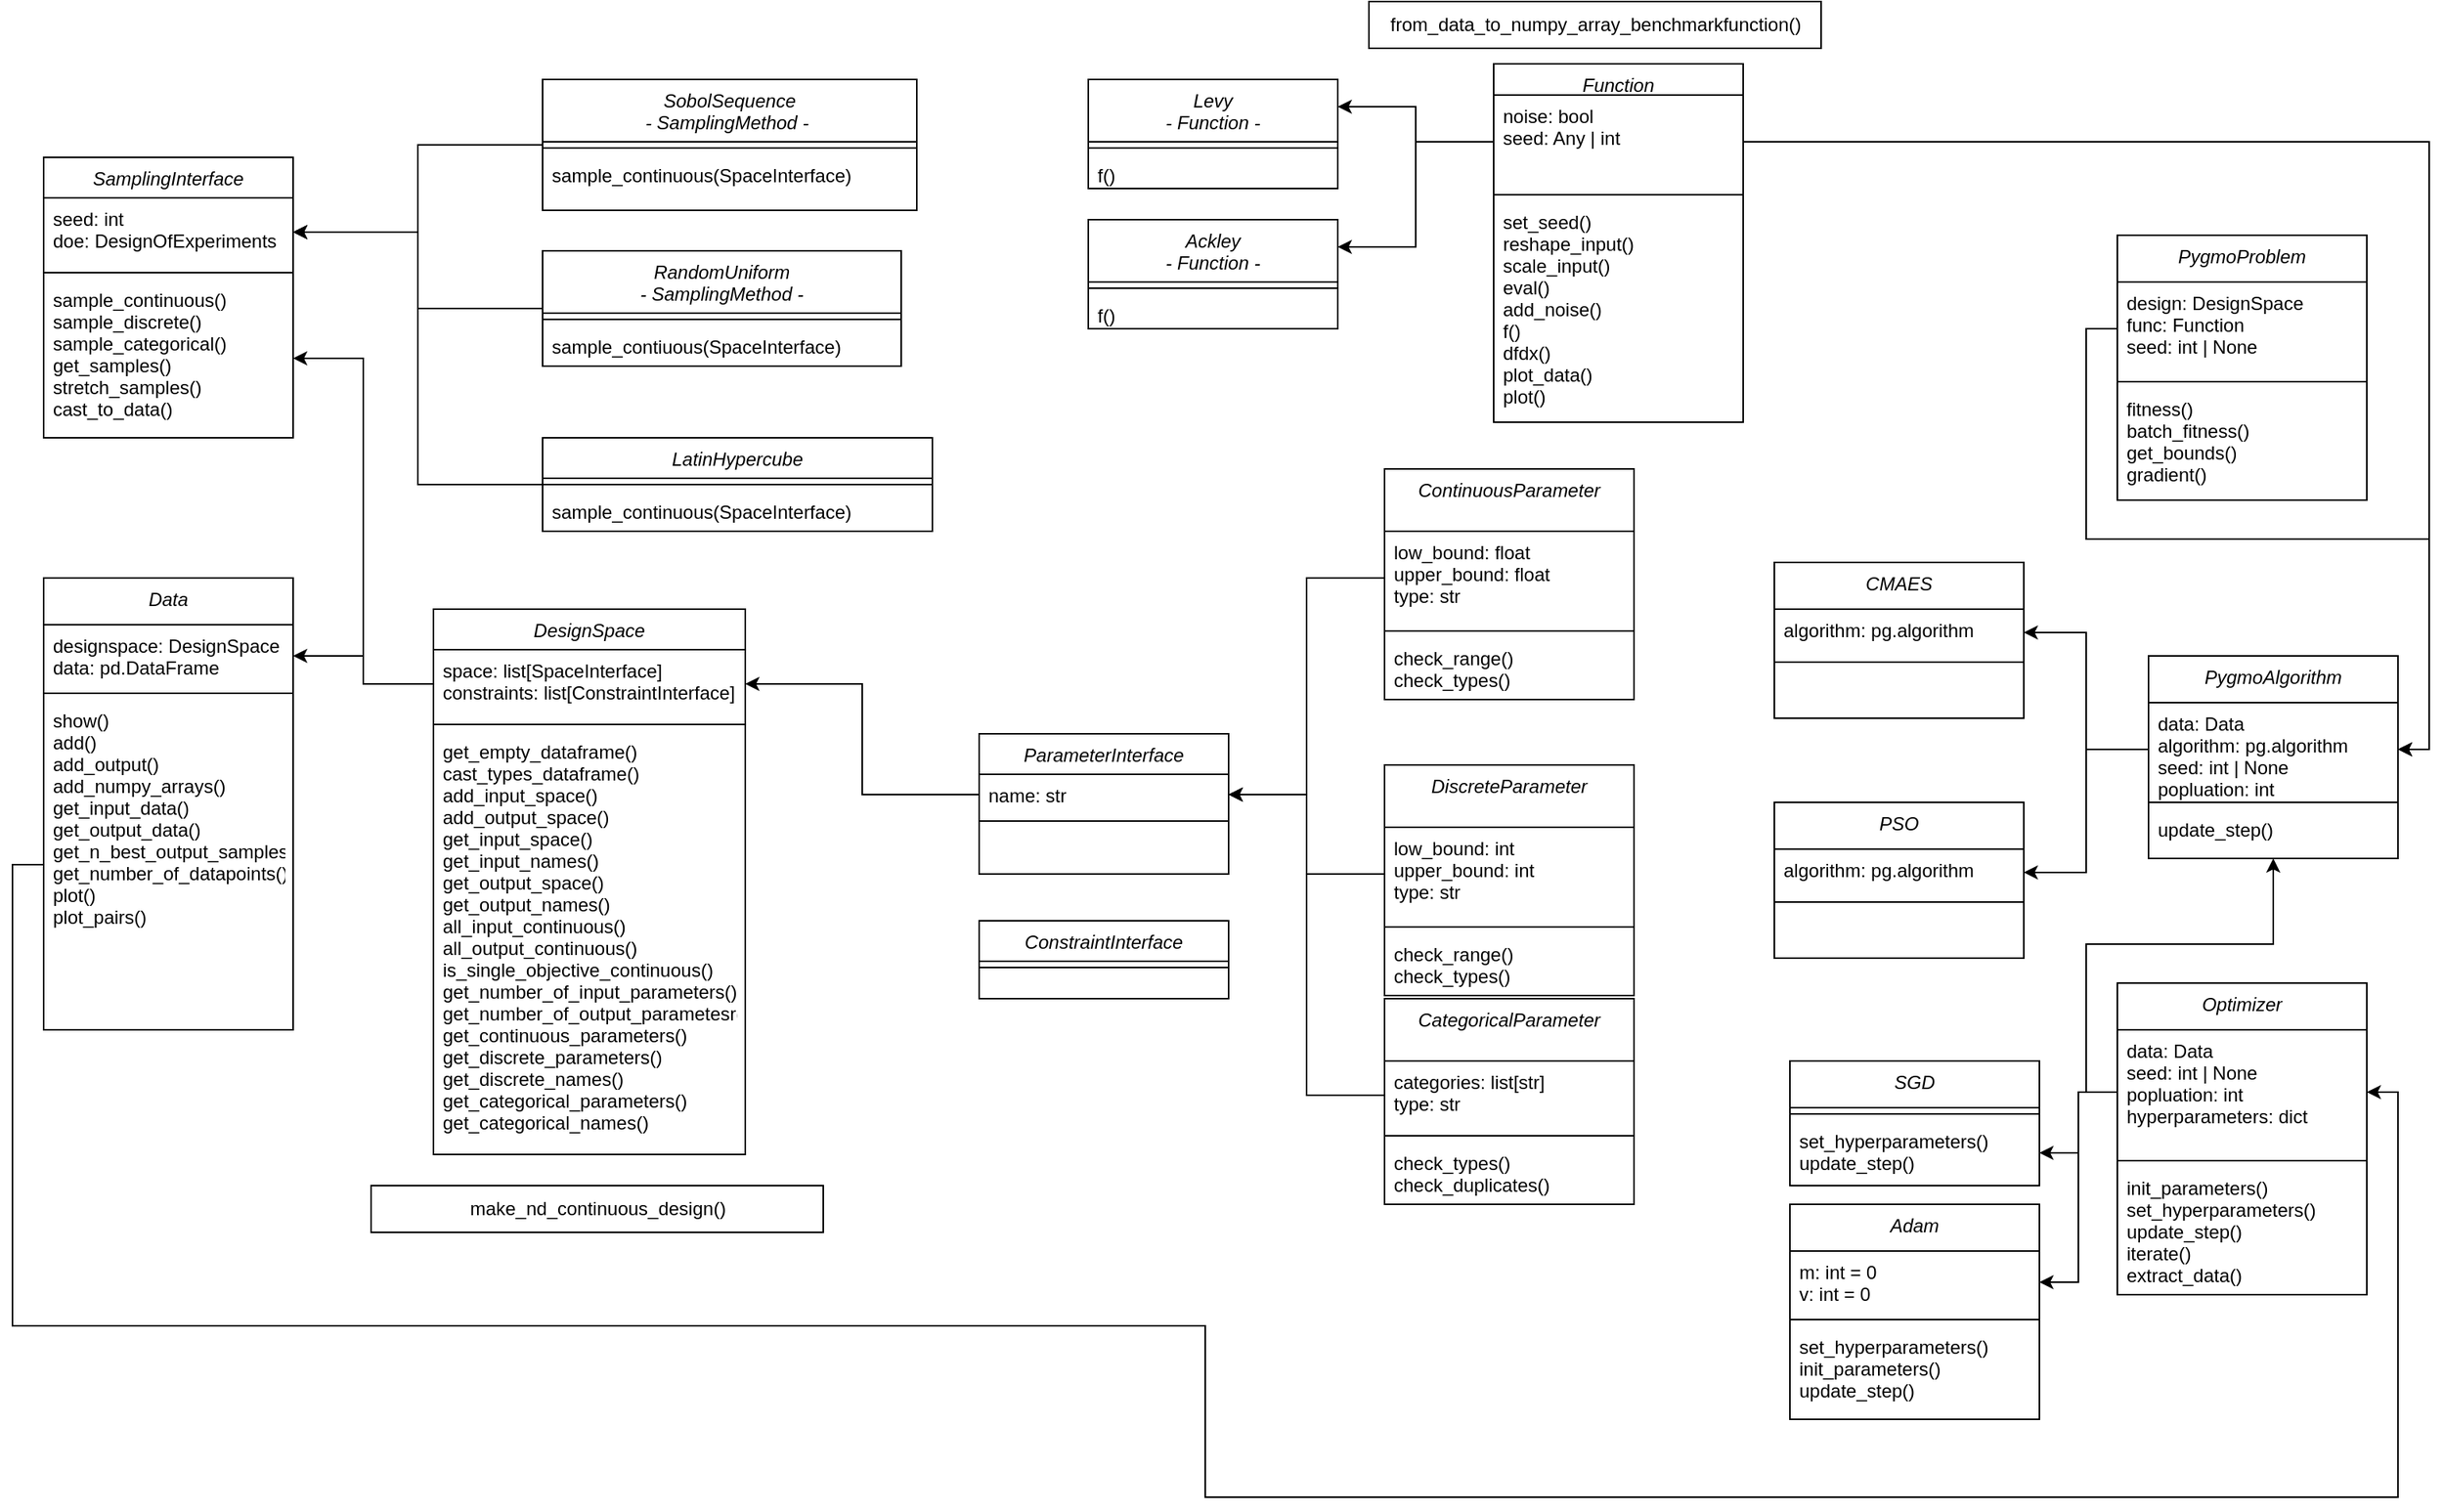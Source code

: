 <mxfile version="17.4.2" type="device"><diagram id="nDFWPwummq5WyAi0KG4F" name="Page-1"><mxGraphModel dx="1757" dy="822" grid="1" gridSize="10" guides="1" tooltips="1" connect="1" arrows="1" fold="1" page="1" pageScale="1" pageWidth="1654" pageHeight="1169" math="0" shadow="0"><root><mxCell id="0"/><mxCell id="1" parent="0"/><mxCell id="jrXiULBgawySu3TePTNs-1" value="SamplingInterface" style="swimlane;fontStyle=2;align=center;verticalAlign=top;childLayout=stackLayout;horizontal=1;startSize=26;horizontalStack=0;resizeParent=1;resizeLast=0;collapsible=1;marginBottom=0;rounded=0;shadow=0;strokeWidth=1;" parent="1" vertex="1"><mxGeometry x="60" y="120" width="160" height="180" as="geometry"><mxRectangle x="230" y="140" width="160" height="26" as="alternateBounds"/></mxGeometry></mxCell><mxCell id="jrXiULBgawySu3TePTNs-2" value="seed: int&#10;doe: DesignOfExperiments" style="text;align=left;verticalAlign=top;spacingLeft=4;spacingRight=4;overflow=hidden;rotatable=0;points=[[0,0.5],[1,0.5]];portConstraint=eastwest;rounded=0;shadow=0;html=0;" parent="jrXiULBgawySu3TePTNs-1" vertex="1"><mxGeometry y="26" width="160" height="44" as="geometry"/></mxCell><mxCell id="jrXiULBgawySu3TePTNs-3" value="" style="line;html=1;strokeWidth=1;align=left;verticalAlign=middle;spacingTop=-1;spacingLeft=3;spacingRight=3;rotatable=0;labelPosition=right;points=[];portConstraint=eastwest;" parent="jrXiULBgawySu3TePTNs-1" vertex="1"><mxGeometry y="70" width="160" height="8" as="geometry"/></mxCell><mxCell id="jrXiULBgawySu3TePTNs-4" value="sample_continuous()&#10;sample_discrete()&#10;sample_categorical()&#10;get_samples()&#10;stretch_samples()&#10;cast_to_data()" style="text;align=left;verticalAlign=top;spacingLeft=4;spacingRight=4;overflow=hidden;rotatable=0;points=[[0,0.5],[1,0.5]];portConstraint=eastwest;" parent="jrXiULBgawySu3TePTNs-1" vertex="1"><mxGeometry y="78" width="160" height="102" as="geometry"/></mxCell><mxCell id="jrXiULBgawySu3TePTNs-5" style="edgeStyle=orthogonalEdgeStyle;rounded=0;orthogonalLoop=1;jettySize=auto;html=1;exitX=0;exitY=0.5;exitDx=0;exitDy=0;entryX=1;entryY=0.5;entryDx=0;entryDy=0;" parent="1" source="jrXiULBgawySu3TePTNs-6" target="jrXiULBgawySu3TePTNs-2" edge="1"><mxGeometry relative="1" as="geometry"/></mxCell><mxCell id="jrXiULBgawySu3TePTNs-6" value="SobolSequence&#10;- SamplingMethod - " style="swimlane;fontStyle=2;align=center;verticalAlign=top;childLayout=stackLayout;horizontal=1;startSize=40;horizontalStack=0;resizeParent=1;resizeLast=0;collapsible=1;marginBottom=0;rounded=0;shadow=0;strokeWidth=1;" parent="1" vertex="1"><mxGeometry x="380" y="70" width="240" height="84" as="geometry"><mxRectangle x="230" y="140" width="160" height="26" as="alternateBounds"/></mxGeometry></mxCell><mxCell id="jrXiULBgawySu3TePTNs-7" value="" style="line;html=1;strokeWidth=1;align=left;verticalAlign=middle;spacingTop=-1;spacingLeft=3;spacingRight=3;rotatable=0;labelPosition=right;points=[];portConstraint=eastwest;" parent="jrXiULBgawySu3TePTNs-6" vertex="1"><mxGeometry y="40" width="240" height="8" as="geometry"/></mxCell><mxCell id="jrXiULBgawySu3TePTNs-8" value="sample_continuous(SpaceInterface)" style="text;align=left;verticalAlign=top;spacingLeft=4;spacingRight=4;overflow=hidden;rotatable=0;points=[[0,0.5],[1,0.5]];portConstraint=eastwest;" parent="jrXiULBgawySu3TePTNs-6" vertex="1"><mxGeometry y="48" width="240" height="26" as="geometry"/></mxCell><mxCell id="jrXiULBgawySu3TePTNs-9" style="edgeStyle=orthogonalEdgeStyle;rounded=0;orthogonalLoop=1;jettySize=auto;html=1;exitX=0;exitY=0.5;exitDx=0;exitDy=0;entryX=1;entryY=0.5;entryDx=0;entryDy=0;" parent="1" source="jrXiULBgawySu3TePTNs-10" target="jrXiULBgawySu3TePTNs-2" edge="1"><mxGeometry relative="1" as="geometry"/></mxCell><mxCell id="jrXiULBgawySu3TePTNs-10" value="RandomUniform&#10;- SamplingMethod -" style="swimlane;fontStyle=2;align=center;verticalAlign=top;childLayout=stackLayout;horizontal=1;startSize=40;horizontalStack=0;resizeParent=1;resizeLast=0;collapsible=1;marginBottom=0;rounded=0;shadow=0;strokeWidth=1;" parent="1" vertex="1"><mxGeometry x="380" y="180" width="230" height="74" as="geometry"><mxRectangle x="230" y="140" width="160" height="26" as="alternateBounds"/></mxGeometry></mxCell><mxCell id="jrXiULBgawySu3TePTNs-11" value="" style="line;html=1;strokeWidth=1;align=left;verticalAlign=middle;spacingTop=-1;spacingLeft=3;spacingRight=3;rotatable=0;labelPosition=right;points=[];portConstraint=eastwest;" parent="jrXiULBgawySu3TePTNs-10" vertex="1"><mxGeometry y="40" width="230" height="8" as="geometry"/></mxCell><mxCell id="jrXiULBgawySu3TePTNs-12" value="sample_contiuous(SpaceInterface)" style="text;align=left;verticalAlign=top;spacingLeft=4;spacingRight=4;overflow=hidden;rotatable=0;points=[[0,0.5],[1,0.5]];portConstraint=eastwest;" parent="jrXiULBgawySu3TePTNs-10" vertex="1"><mxGeometry y="48" width="230" height="26" as="geometry"/></mxCell><mxCell id="jrXiULBgawySu3TePTNs-13" style="edgeStyle=orthogonalEdgeStyle;rounded=0;orthogonalLoop=1;jettySize=auto;html=1;exitX=0;exitY=0.5;exitDx=0;exitDy=0;entryX=1;entryY=0.5;entryDx=0;entryDy=0;" parent="1" source="jrXiULBgawySu3TePTNs-14" target="jrXiULBgawySu3TePTNs-2" edge="1"><mxGeometry relative="1" as="geometry"/></mxCell><mxCell id="jrXiULBgawySu3TePTNs-14" value="LatinHypercube" style="swimlane;fontStyle=2;align=center;verticalAlign=top;childLayout=stackLayout;horizontal=1;startSize=26;horizontalStack=0;resizeParent=1;resizeLast=0;collapsible=1;marginBottom=0;rounded=0;shadow=0;strokeWidth=1;" parent="1" vertex="1"><mxGeometry x="380" y="300" width="250" height="60" as="geometry"><mxRectangle x="230" y="140" width="160" height="26" as="alternateBounds"/></mxGeometry></mxCell><mxCell id="jrXiULBgawySu3TePTNs-15" value="" style="line;html=1;strokeWidth=1;align=left;verticalAlign=middle;spacingTop=-1;spacingLeft=3;spacingRight=3;rotatable=0;labelPosition=right;points=[];portConstraint=eastwest;" parent="jrXiULBgawySu3TePTNs-14" vertex="1"><mxGeometry y="26" width="250" height="8" as="geometry"/></mxCell><mxCell id="jrXiULBgawySu3TePTNs-16" value="sample_continuous(SpaceInterface)" style="text;align=left;verticalAlign=top;spacingLeft=4;spacingRight=4;overflow=hidden;rotatable=0;points=[[0,0.5],[1,0.5]];portConstraint=eastwest;" parent="jrXiULBgawySu3TePTNs-14" vertex="1"><mxGeometry y="34" width="250" height="26" as="geometry"/></mxCell><mxCell id="jrXiULBgawySu3TePTNs-17" value="ParameterInterface" style="swimlane;fontStyle=2;align=center;verticalAlign=top;childLayout=stackLayout;horizontal=1;startSize=26;horizontalStack=0;resizeParent=1;resizeLast=0;collapsible=1;marginBottom=0;rounded=0;shadow=0;strokeWidth=1;" parent="1" vertex="1"><mxGeometry x="660" y="490" width="160" height="90" as="geometry"><mxRectangle x="230" y="140" width="160" height="26" as="alternateBounds"/></mxGeometry></mxCell><mxCell id="jrXiULBgawySu3TePTNs-18" value="name: str" style="text;align=left;verticalAlign=top;spacingLeft=4;spacingRight=4;overflow=hidden;rotatable=0;points=[[0,0.5],[1,0.5]];portConstraint=eastwest;rounded=0;shadow=0;html=0;" parent="jrXiULBgawySu3TePTNs-17" vertex="1"><mxGeometry y="26" width="160" height="26" as="geometry"/></mxCell><mxCell id="jrXiULBgawySu3TePTNs-19" value="" style="line;html=1;strokeWidth=1;align=left;verticalAlign=middle;spacingTop=-1;spacingLeft=3;spacingRight=3;rotatable=0;labelPosition=right;points=[];portConstraint=eastwest;" parent="jrXiULBgawySu3TePTNs-17" vertex="1"><mxGeometry y="52" width="160" height="8" as="geometry"/></mxCell><mxCell id="jrXiULBgawySu3TePTNs-20" value="ContinuousParameter" style="swimlane;fontStyle=2;align=center;verticalAlign=top;childLayout=stackLayout;horizontal=1;startSize=40;horizontalStack=0;resizeParent=1;resizeLast=0;collapsible=1;marginBottom=0;rounded=0;shadow=0;strokeWidth=1;" parent="1" vertex="1"><mxGeometry x="920" y="320" width="160" height="148" as="geometry"><mxRectangle x="230" y="140" width="160" height="26" as="alternateBounds"/></mxGeometry></mxCell><mxCell id="jrXiULBgawySu3TePTNs-21" value="low_bound: float&#10;upper_bound: float&#10;type: str" style="text;align=left;verticalAlign=top;spacingLeft=4;spacingRight=4;overflow=hidden;rotatable=0;points=[[0,0.5],[1,0.5]];portConstraint=eastwest;rounded=0;shadow=0;html=0;" parent="jrXiULBgawySu3TePTNs-20" vertex="1"><mxGeometry y="40" width="160" height="60" as="geometry"/></mxCell><mxCell id="jrXiULBgawySu3TePTNs-22" value="" style="line;html=1;strokeWidth=1;align=left;verticalAlign=middle;spacingTop=-1;spacingLeft=3;spacingRight=3;rotatable=0;labelPosition=right;points=[];portConstraint=eastwest;" parent="jrXiULBgawySu3TePTNs-20" vertex="1"><mxGeometry y="100" width="160" height="8" as="geometry"/></mxCell><mxCell id="jrXiULBgawySu3TePTNs-23" value="check_range()&#10;check_types()&#10;" style="text;align=left;verticalAlign=top;spacingLeft=4;spacingRight=4;overflow=hidden;rotatable=0;points=[[0,0.5],[1,0.5]];portConstraint=eastwest;" parent="jrXiULBgawySu3TePTNs-20" vertex="1"><mxGeometry y="108" width="160" height="40" as="geometry"/></mxCell><mxCell id="jrXiULBgawySu3TePTNs-24" value="DiscreteParameter" style="swimlane;fontStyle=2;align=center;verticalAlign=top;childLayout=stackLayout;horizontal=1;startSize=40;horizontalStack=0;resizeParent=1;resizeLast=0;collapsible=1;marginBottom=0;rounded=0;shadow=0;strokeWidth=1;" parent="1" vertex="1"><mxGeometry x="920" y="510" width="160" height="148" as="geometry"><mxRectangle x="230" y="140" width="160" height="26" as="alternateBounds"/></mxGeometry></mxCell><mxCell id="jrXiULBgawySu3TePTNs-25" value="low_bound: int&#10;upper_bound: int&#10;type: str" style="text;align=left;verticalAlign=top;spacingLeft=4;spacingRight=4;overflow=hidden;rotatable=0;points=[[0,0.5],[1,0.5]];portConstraint=eastwest;rounded=0;shadow=0;html=0;" parent="jrXiULBgawySu3TePTNs-24" vertex="1"><mxGeometry y="40" width="160" height="60" as="geometry"/></mxCell><mxCell id="jrXiULBgawySu3TePTNs-26" value="" style="line;html=1;strokeWidth=1;align=left;verticalAlign=middle;spacingTop=-1;spacingLeft=3;spacingRight=3;rotatable=0;labelPosition=right;points=[];portConstraint=eastwest;" parent="jrXiULBgawySu3TePTNs-24" vertex="1"><mxGeometry y="100" width="160" height="8" as="geometry"/></mxCell><mxCell id="jrXiULBgawySu3TePTNs-27" value="check_range()&#10;check_types()&#10;" style="text;align=left;verticalAlign=top;spacingLeft=4;spacingRight=4;overflow=hidden;rotatable=0;points=[[0,0.5],[1,0.5]];portConstraint=eastwest;" parent="jrXiULBgawySu3TePTNs-24" vertex="1"><mxGeometry y="108" width="160" height="40" as="geometry"/></mxCell><mxCell id="jrXiULBgawySu3TePTNs-28" value="CategoricalParameter" style="swimlane;fontStyle=2;align=center;verticalAlign=top;childLayout=stackLayout;horizontal=1;startSize=40;horizontalStack=0;resizeParent=1;resizeLast=0;collapsible=1;marginBottom=0;rounded=0;shadow=0;strokeWidth=1;" parent="1" vertex="1"><mxGeometry x="920" y="660" width="160" height="132" as="geometry"><mxRectangle x="230" y="140" width="160" height="26" as="alternateBounds"/></mxGeometry></mxCell><mxCell id="jrXiULBgawySu3TePTNs-29" value="categories: list[str]&#10;type: str" style="text;align=left;verticalAlign=top;spacingLeft=4;spacingRight=4;overflow=hidden;rotatable=0;points=[[0,0.5],[1,0.5]];portConstraint=eastwest;rounded=0;shadow=0;html=0;" parent="jrXiULBgawySu3TePTNs-28" vertex="1"><mxGeometry y="40" width="160" height="44" as="geometry"/></mxCell><mxCell id="jrXiULBgawySu3TePTNs-30" value="" style="line;html=1;strokeWidth=1;align=left;verticalAlign=middle;spacingTop=-1;spacingLeft=3;spacingRight=3;rotatable=0;labelPosition=right;points=[];portConstraint=eastwest;" parent="jrXiULBgawySu3TePTNs-28" vertex="1"><mxGeometry y="84" width="160" height="8" as="geometry"/></mxCell><mxCell id="jrXiULBgawySu3TePTNs-31" value="check_types()&#10;check_duplicates()" style="text;align=left;verticalAlign=top;spacingLeft=4;spacingRight=4;overflow=hidden;rotatable=0;points=[[0,0.5],[1,0.5]];portConstraint=eastwest;" parent="jrXiULBgawySu3TePTNs-28" vertex="1"><mxGeometry y="92" width="160" height="40" as="geometry"/></mxCell><mxCell id="jrXiULBgawySu3TePTNs-32" style="edgeStyle=orthogonalEdgeStyle;rounded=0;orthogonalLoop=1;jettySize=auto;html=1;exitX=0;exitY=0.5;exitDx=0;exitDy=0;" parent="1" source="jrXiULBgawySu3TePTNs-21" target="jrXiULBgawySu3TePTNs-18" edge="1"><mxGeometry relative="1" as="geometry"/></mxCell><mxCell id="jrXiULBgawySu3TePTNs-33" style="edgeStyle=orthogonalEdgeStyle;rounded=0;orthogonalLoop=1;jettySize=auto;html=1;exitX=0;exitY=0.5;exitDx=0;exitDy=0;entryX=1;entryY=0.5;entryDx=0;entryDy=0;" parent="1" source="jrXiULBgawySu3TePTNs-25" target="jrXiULBgawySu3TePTNs-18" edge="1"><mxGeometry relative="1" as="geometry"/></mxCell><mxCell id="jrXiULBgawySu3TePTNs-34" style="edgeStyle=orthogonalEdgeStyle;rounded=0;orthogonalLoop=1;jettySize=auto;html=1;exitX=0;exitY=0.5;exitDx=0;exitDy=0;entryX=1;entryY=0.5;entryDx=0;entryDy=0;" parent="1" source="jrXiULBgawySu3TePTNs-29" target="jrXiULBgawySu3TePTNs-18" edge="1"><mxGeometry relative="1" as="geometry"/></mxCell><mxCell id="jrXiULBgawySu3TePTNs-35" value="ConstraintInterface" style="swimlane;fontStyle=2;align=center;verticalAlign=top;childLayout=stackLayout;horizontal=1;startSize=26;horizontalStack=0;resizeParent=1;resizeLast=0;collapsible=1;marginBottom=0;rounded=0;shadow=0;strokeWidth=1;" parent="1" vertex="1"><mxGeometry x="660" y="610" width="160" height="50" as="geometry"><mxRectangle x="230" y="140" width="160" height="26" as="alternateBounds"/></mxGeometry></mxCell><mxCell id="jrXiULBgawySu3TePTNs-37" value="" style="line;html=1;strokeWidth=1;align=left;verticalAlign=middle;spacingTop=-1;spacingLeft=3;spacingRight=3;rotatable=0;labelPosition=right;points=[];portConstraint=eastwest;" parent="jrXiULBgawySu3TePTNs-35" vertex="1"><mxGeometry y="26" width="160" height="8" as="geometry"/></mxCell><mxCell id="jrXiULBgawySu3TePTNs-38" value="DesignSpace" style="swimlane;fontStyle=2;align=center;verticalAlign=top;childLayout=stackLayout;horizontal=1;startSize=26;horizontalStack=0;resizeParent=1;resizeLast=0;collapsible=1;marginBottom=0;rounded=0;shadow=0;strokeWidth=1;" parent="1" vertex="1"><mxGeometry x="310" y="410" width="200" height="350" as="geometry"><mxRectangle x="230" y="140" width="160" height="26" as="alternateBounds"/></mxGeometry></mxCell><mxCell id="jrXiULBgawySu3TePTNs-39" value="space: list[SpaceInterface]&#10;constraints: list[ConstraintInterface]" style="text;align=left;verticalAlign=top;spacingLeft=4;spacingRight=4;overflow=hidden;rotatable=0;points=[[0,0.5],[1,0.5]];portConstraint=eastwest;rounded=0;shadow=0;html=0;" parent="jrXiULBgawySu3TePTNs-38" vertex="1"><mxGeometry y="26" width="200" height="44" as="geometry"/></mxCell><mxCell id="jrXiULBgawySu3TePTNs-40" value="" style="line;html=1;strokeWidth=1;align=left;verticalAlign=middle;spacingTop=-1;spacingLeft=3;spacingRight=3;rotatable=0;labelPosition=right;points=[];portConstraint=eastwest;" parent="jrXiULBgawySu3TePTNs-38" vertex="1"><mxGeometry y="70" width="200" height="8" as="geometry"/></mxCell><mxCell id="jrXiULBgawySu3TePTNs-41" value="get_empty_dataframe()&#10;cast_types_dataframe()&#10;add_input_space()&#10;add_output_space()&#10;get_input_space()&#10;get_input_names()&#10;get_output_space()&#10;get_output_names()&#10;all_input_continuous()&#10;all_output_continuous()&#10;is_single_objective_continuous()&#10;get_number_of_input_parameters()&#10;get_number_of_output_parametesr()&#10;get_continuous_parameters()&#10;get_discrete_parameters()&#10;get_discrete_names()&#10;get_categorical_parameters()&#10;get_categorical_names()&#10;" style="text;align=left;verticalAlign=top;spacingLeft=4;spacingRight=4;overflow=hidden;rotatable=0;points=[[0,0.5],[1,0.5]];portConstraint=eastwest;" parent="jrXiULBgawySu3TePTNs-38" vertex="1"><mxGeometry y="78" width="200" height="272" as="geometry"/></mxCell><mxCell id="jrXiULBgawySu3TePTNs-42" style="edgeStyle=orthogonalEdgeStyle;rounded=0;orthogonalLoop=1;jettySize=auto;html=1;exitX=0;exitY=0.5;exitDx=0;exitDy=0;" parent="1" source="jrXiULBgawySu3TePTNs-18" target="jrXiULBgawySu3TePTNs-39" edge="1"><mxGeometry relative="1" as="geometry"/></mxCell><mxCell id="jrXiULBgawySu3TePTNs-43" style="edgeStyle=orthogonalEdgeStyle;rounded=0;orthogonalLoop=1;jettySize=auto;html=1;exitX=0;exitY=0.5;exitDx=0;exitDy=0;" parent="1" source="jrXiULBgawySu3TePTNs-39" target="jrXiULBgawySu3TePTNs-4" edge="1"><mxGeometry relative="1" as="geometry"/></mxCell><mxCell id="uYWHrI__E1VCmLsahlqe-5" value="Data" style="swimlane;fontStyle=2;align=center;verticalAlign=top;childLayout=stackLayout;horizontal=1;startSize=30;horizontalStack=0;resizeParent=1;resizeLast=0;collapsible=1;marginBottom=0;rounded=0;shadow=0;strokeWidth=1;" parent="1" vertex="1"><mxGeometry x="60" y="390" width="160" height="290" as="geometry"><mxRectangle x="230" y="140" width="160" height="26" as="alternateBounds"/></mxGeometry></mxCell><mxCell id="uYWHrI__E1VCmLsahlqe-6" value="designspace: DesignSpace&#10;data: pd.DataFrame" style="text;align=left;verticalAlign=top;spacingLeft=4;spacingRight=4;overflow=hidden;rotatable=0;points=[[0,0.5],[1,0.5]];portConstraint=eastwest;rounded=0;shadow=0;html=0;" parent="uYWHrI__E1VCmLsahlqe-5" vertex="1"><mxGeometry y="30" width="160" height="40" as="geometry"/></mxCell><mxCell id="uYWHrI__E1VCmLsahlqe-7" value="" style="line;html=1;strokeWidth=1;align=left;verticalAlign=middle;spacingTop=-1;spacingLeft=3;spacingRight=3;rotatable=0;labelPosition=right;points=[];portConstraint=eastwest;" parent="uYWHrI__E1VCmLsahlqe-5" vertex="1"><mxGeometry y="70" width="160" height="8" as="geometry"/></mxCell><mxCell id="uYWHrI__E1VCmLsahlqe-8" value="show()&#10;add()&#10;add_output()&#10;add_numpy_arrays()&#10;get_input_data()&#10;get_output_data()&#10;get_n_best_output_samples()&#10;get_number_of_datapoints()&#10;plot()&#10;plot_pairs()" style="text;align=left;verticalAlign=top;spacingLeft=4;spacingRight=4;overflow=hidden;rotatable=0;points=[[0,0.5],[1,0.5]];portConstraint=eastwest;" parent="uYWHrI__E1VCmLsahlqe-5" vertex="1"><mxGeometry y="78" width="160" height="212" as="geometry"/></mxCell><mxCell id="tTQ_3lfMxh8mfflh8f98-1" style="edgeStyle=orthogonalEdgeStyle;rounded=0;orthogonalLoop=1;jettySize=auto;html=1;exitX=0;exitY=0.5;exitDx=0;exitDy=0;" parent="1" source="jrXiULBgawySu3TePTNs-39" target="uYWHrI__E1VCmLsahlqe-6" edge="1"><mxGeometry relative="1" as="geometry"/></mxCell><mxCell id="tTQ_3lfMxh8mfflh8f98-5" value="Function" style="swimlane;fontStyle=2;align=center;verticalAlign=top;childLayout=stackLayout;horizontal=1;startSize=20;horizontalStack=0;resizeParent=1;resizeLast=0;collapsible=1;marginBottom=0;rounded=0;shadow=0;strokeWidth=1;" parent="1" vertex="1"><mxGeometry x="990" y="60" width="160" height="230" as="geometry"><mxRectangle x="230" y="140" width="160" height="26" as="alternateBounds"/></mxGeometry></mxCell><mxCell id="tTQ_3lfMxh8mfflh8f98-6" value="noise: bool&#10;seed: Any | int" style="text;align=left;verticalAlign=top;spacingLeft=4;spacingRight=4;overflow=hidden;rotatable=0;points=[[0,0.5],[1,0.5]];portConstraint=eastwest;rounded=0;shadow=0;html=0;" parent="tTQ_3lfMxh8mfflh8f98-5" vertex="1"><mxGeometry y="20" width="160" height="60" as="geometry"/></mxCell><mxCell id="tTQ_3lfMxh8mfflh8f98-7" value="" style="line;html=1;strokeWidth=1;align=left;verticalAlign=middle;spacingTop=-1;spacingLeft=3;spacingRight=3;rotatable=0;labelPosition=right;points=[];portConstraint=eastwest;" parent="tTQ_3lfMxh8mfflh8f98-5" vertex="1"><mxGeometry y="80" width="160" height="8" as="geometry"/></mxCell><mxCell id="tTQ_3lfMxh8mfflh8f98-8" value="set_seed()&#10;reshape_input()&#10;scale_input()&#10;eval()&#10;add_noise()&#10;f()&#10;dfdx()&#10;plot_data()&#10;plot()" style="text;align=left;verticalAlign=top;spacingLeft=4;spacingRight=4;overflow=hidden;rotatable=0;points=[[0,0.5],[1,0.5]];portConstraint=eastwest;" parent="tTQ_3lfMxh8mfflh8f98-5" vertex="1"><mxGeometry y="88" width="160" height="142" as="geometry"/></mxCell><mxCell id="tTQ_3lfMxh8mfflh8f98-9" value="Levy&#10;- Function -" style="swimlane;fontStyle=2;align=center;verticalAlign=top;childLayout=stackLayout;horizontal=1;startSize=40;horizontalStack=0;resizeParent=1;resizeLast=0;collapsible=1;marginBottom=0;rounded=0;shadow=0;strokeWidth=1;" parent="1" vertex="1"><mxGeometry x="730" y="70" width="160" height="70" as="geometry"><mxRectangle x="230" y="140" width="160" height="26" as="alternateBounds"/></mxGeometry></mxCell><mxCell id="tTQ_3lfMxh8mfflh8f98-11" value="" style="line;html=1;strokeWidth=1;align=left;verticalAlign=middle;spacingTop=-1;spacingLeft=3;spacingRight=3;rotatable=0;labelPosition=right;points=[];portConstraint=eastwest;" parent="tTQ_3lfMxh8mfflh8f98-9" vertex="1"><mxGeometry y="40" width="160" height="8" as="geometry"/></mxCell><mxCell id="tTQ_3lfMxh8mfflh8f98-12" value="f()" style="text;align=left;verticalAlign=top;spacingLeft=4;spacingRight=4;overflow=hidden;rotatable=0;points=[[0,0.5],[1,0.5]];portConstraint=eastwest;" parent="tTQ_3lfMxh8mfflh8f98-9" vertex="1"><mxGeometry y="48" width="160" height="22" as="geometry"/></mxCell><mxCell id="tTQ_3lfMxh8mfflh8f98-13" style="edgeStyle=orthogonalEdgeStyle;rounded=0;orthogonalLoop=1;jettySize=auto;html=1;exitX=0;exitY=0.5;exitDx=0;exitDy=0;entryX=1;entryY=0.25;entryDx=0;entryDy=0;" parent="1" source="tTQ_3lfMxh8mfflh8f98-6" target="tTQ_3lfMxh8mfflh8f98-9" edge="1"><mxGeometry relative="1" as="geometry"/></mxCell><mxCell id="ywHj_diiHDT9lRP_Gv8p-1" value="from_data_to_numpy_array_benchmarkfunction()" style="html=1;" parent="1" vertex="1"><mxGeometry x="910" y="20" width="290" height="30" as="geometry"/></mxCell><mxCell id="ywHj_diiHDT9lRP_Gv8p-2" value="Ackley&#10;- Function -" style="swimlane;fontStyle=2;align=center;verticalAlign=top;childLayout=stackLayout;horizontal=1;startSize=40;horizontalStack=0;resizeParent=1;resizeLast=0;collapsible=1;marginBottom=0;rounded=0;shadow=0;strokeWidth=1;" parent="1" vertex="1"><mxGeometry x="730" y="160" width="160" height="70" as="geometry"><mxRectangle x="230" y="140" width="160" height="26" as="alternateBounds"/></mxGeometry></mxCell><mxCell id="ywHj_diiHDT9lRP_Gv8p-3" value="" style="line;html=1;strokeWidth=1;align=left;verticalAlign=middle;spacingTop=-1;spacingLeft=3;spacingRight=3;rotatable=0;labelPosition=right;points=[];portConstraint=eastwest;" parent="ywHj_diiHDT9lRP_Gv8p-2" vertex="1"><mxGeometry y="40" width="160" height="8" as="geometry"/></mxCell><mxCell id="ywHj_diiHDT9lRP_Gv8p-4" value="f()" style="text;align=left;verticalAlign=top;spacingLeft=4;spacingRight=4;overflow=hidden;rotatable=0;points=[[0,0.5],[1,0.5]];portConstraint=eastwest;" parent="ywHj_diiHDT9lRP_Gv8p-2" vertex="1"><mxGeometry y="48" width="160" height="22" as="geometry"/></mxCell><mxCell id="ywHj_diiHDT9lRP_Gv8p-5" style="edgeStyle=orthogonalEdgeStyle;rounded=0;orthogonalLoop=1;jettySize=auto;html=1;exitX=0;exitY=0.5;exitDx=0;exitDy=0;entryX=1;entryY=0.25;entryDx=0;entryDy=0;" parent="1" source="tTQ_3lfMxh8mfflh8f98-6" target="ywHj_diiHDT9lRP_Gv8p-2" edge="1"><mxGeometry relative="1" as="geometry"/></mxCell><mxCell id="FHca__0BX-fcNyoQ0YAa-1" value="PygmoProblem" style="swimlane;fontStyle=2;align=center;verticalAlign=top;childLayout=stackLayout;horizontal=1;startSize=30;horizontalStack=0;resizeParent=1;resizeLast=0;collapsible=1;marginBottom=0;rounded=0;shadow=0;strokeWidth=1;" parent="1" vertex="1"><mxGeometry x="1390" y="170" width="160" height="170" as="geometry"><mxRectangle x="230" y="140" width="160" height="26" as="alternateBounds"/></mxGeometry></mxCell><mxCell id="FHca__0BX-fcNyoQ0YAa-2" value="design: DesignSpace&#10;func: Function&#10;seed: int | None" style="text;align=left;verticalAlign=top;spacingLeft=4;spacingRight=4;overflow=hidden;rotatable=0;points=[[0,0.5],[1,0.5]];portConstraint=eastwest;rounded=0;shadow=0;html=0;" parent="FHca__0BX-fcNyoQ0YAa-1" vertex="1"><mxGeometry y="30" width="160" height="60" as="geometry"/></mxCell><mxCell id="FHca__0BX-fcNyoQ0YAa-3" value="" style="line;html=1;strokeWidth=1;align=left;verticalAlign=middle;spacingTop=-1;spacingLeft=3;spacingRight=3;rotatable=0;labelPosition=right;points=[];portConstraint=eastwest;" parent="FHca__0BX-fcNyoQ0YAa-1" vertex="1"><mxGeometry y="90" width="160" height="8" as="geometry"/></mxCell><mxCell id="FHca__0BX-fcNyoQ0YAa-4" value="fitness()&#10;batch_fitness()&#10;get_bounds()&#10;gradient()" style="text;align=left;verticalAlign=top;spacingLeft=4;spacingRight=4;overflow=hidden;rotatable=0;points=[[0,0.5],[1,0.5]];portConstraint=eastwest;" parent="FHca__0BX-fcNyoQ0YAa-1" vertex="1"><mxGeometry y="98" width="160" height="62" as="geometry"/></mxCell><mxCell id="YufoyD3bqEjbRqRvON9z-1" value="make_nd_continuous_design()" style="html=1;" parent="1" vertex="1"><mxGeometry x="270" y="780" width="290" height="30" as="geometry"/></mxCell><mxCell id="YufoyD3bqEjbRqRvON9z-2" value="PygmoAlgorithm" style="swimlane;fontStyle=2;align=center;verticalAlign=top;childLayout=stackLayout;horizontal=1;startSize=30;horizontalStack=0;resizeParent=1;resizeLast=0;collapsible=1;marginBottom=0;rounded=0;shadow=0;strokeWidth=1;" parent="1" vertex="1"><mxGeometry x="1410" y="440" width="160" height="130" as="geometry"><mxRectangle x="230" y="140" width="160" height="26" as="alternateBounds"/></mxGeometry></mxCell><mxCell id="YufoyD3bqEjbRqRvON9z-3" value="data: Data&#10;algorithm: pg.algorithm&#10;seed: int | None&#10;popluation: int" style="text;align=left;verticalAlign=top;spacingLeft=4;spacingRight=4;overflow=hidden;rotatable=0;points=[[0,0.5],[1,0.5]];portConstraint=eastwest;rounded=0;shadow=0;html=0;" parent="YufoyD3bqEjbRqRvON9z-2" vertex="1"><mxGeometry y="30" width="160" height="60" as="geometry"/></mxCell><mxCell id="YufoyD3bqEjbRqRvON9z-4" value="" style="line;html=1;strokeWidth=1;align=left;verticalAlign=middle;spacingTop=-1;spacingLeft=3;spacingRight=3;rotatable=0;labelPosition=right;points=[];portConstraint=eastwest;" parent="YufoyD3bqEjbRqRvON9z-2" vertex="1"><mxGeometry y="90" width="160" height="8" as="geometry"/></mxCell><mxCell id="YufoyD3bqEjbRqRvON9z-5" value="update_step()&#10;" style="text;align=left;verticalAlign=top;spacingLeft=4;spacingRight=4;overflow=hidden;rotatable=0;points=[[0,0.5],[1,0.5]];portConstraint=eastwest;" parent="YufoyD3bqEjbRqRvON9z-2" vertex="1"><mxGeometry y="98" width="160" height="22" as="geometry"/></mxCell><mxCell id="YufoyD3bqEjbRqRvON9z-6" value="Optimizer" style="swimlane;fontStyle=2;align=center;verticalAlign=top;childLayout=stackLayout;horizontal=1;startSize=30;horizontalStack=0;resizeParent=1;resizeLast=0;collapsible=1;marginBottom=0;rounded=0;shadow=0;strokeWidth=1;" parent="1" vertex="1"><mxGeometry x="1390" y="650" width="160" height="200" as="geometry"><mxRectangle x="230" y="140" width="160" height="26" as="alternateBounds"/></mxGeometry></mxCell><mxCell id="YufoyD3bqEjbRqRvON9z-7" value="data: Data&#10;seed: int | None&#10;popluation: int&#10;hyperparameters: dict" style="text;align=left;verticalAlign=top;spacingLeft=4;spacingRight=4;overflow=hidden;rotatable=0;points=[[0,0.5],[1,0.5]];portConstraint=eastwest;rounded=0;shadow=0;html=0;" parent="YufoyD3bqEjbRqRvON9z-6" vertex="1"><mxGeometry y="30" width="160" height="80" as="geometry"/></mxCell><mxCell id="YufoyD3bqEjbRqRvON9z-8" value="" style="line;html=1;strokeWidth=1;align=left;verticalAlign=middle;spacingTop=-1;spacingLeft=3;spacingRight=3;rotatable=0;labelPosition=right;points=[];portConstraint=eastwest;" parent="YufoyD3bqEjbRqRvON9z-6" vertex="1"><mxGeometry y="110" width="160" height="8" as="geometry"/></mxCell><mxCell id="YufoyD3bqEjbRqRvON9z-9" value="init_parameters()&#10;set_hyperparameters()&#10;update_step()&#10;iterate()&#10;extract_data()" style="text;align=left;verticalAlign=top;spacingLeft=4;spacingRight=4;overflow=hidden;rotatable=0;points=[[0,0.5],[1,0.5]];portConstraint=eastwest;" parent="YufoyD3bqEjbRqRvON9z-6" vertex="1"><mxGeometry y="118" width="160" height="82" as="geometry"/></mxCell><mxCell id="YufoyD3bqEjbRqRvON9z-14" value="CMAES" style="swimlane;fontStyle=2;align=center;verticalAlign=top;childLayout=stackLayout;horizontal=1;startSize=30;horizontalStack=0;resizeParent=1;resizeLast=0;collapsible=1;marginBottom=0;rounded=0;shadow=0;strokeWidth=1;" parent="1" vertex="1"><mxGeometry x="1170" y="380" width="160" height="100" as="geometry"><mxRectangle x="230" y="140" width="160" height="26" as="alternateBounds"/></mxGeometry></mxCell><mxCell id="YufoyD3bqEjbRqRvON9z-15" value="algorithm: pg.algorithm" style="text;align=left;verticalAlign=top;spacingLeft=4;spacingRight=4;overflow=hidden;rotatable=0;points=[[0,0.5],[1,0.5]];portConstraint=eastwest;rounded=0;shadow=0;html=0;" parent="YufoyD3bqEjbRqRvON9z-14" vertex="1"><mxGeometry y="30" width="160" height="30" as="geometry"/></mxCell><mxCell id="YufoyD3bqEjbRqRvON9z-16" value="" style="line;html=1;strokeWidth=1;align=left;verticalAlign=middle;spacingTop=-1;spacingLeft=3;spacingRight=3;rotatable=0;labelPosition=right;points=[];portConstraint=eastwest;" parent="YufoyD3bqEjbRqRvON9z-14" vertex="1"><mxGeometry y="60" width="160" height="8" as="geometry"/></mxCell><mxCell id="YufoyD3bqEjbRqRvON9z-18" style="edgeStyle=orthogonalEdgeStyle;rounded=0;orthogonalLoop=1;jettySize=auto;html=1;exitX=0;exitY=0.5;exitDx=0;exitDy=0;entryX=1;entryY=0.5;entryDx=0;entryDy=0;" parent="1" source="YufoyD3bqEjbRqRvON9z-3" target="YufoyD3bqEjbRqRvON9z-15" edge="1"><mxGeometry relative="1" as="geometry"/></mxCell><mxCell id="YufoyD3bqEjbRqRvON9z-19" value="PSO" style="swimlane;fontStyle=2;align=center;verticalAlign=top;childLayout=stackLayout;horizontal=1;startSize=30;horizontalStack=0;resizeParent=1;resizeLast=0;collapsible=1;marginBottom=0;rounded=0;shadow=0;strokeWidth=1;" parent="1" vertex="1"><mxGeometry x="1170" y="534" width="160" height="100" as="geometry"><mxRectangle x="230" y="140" width="160" height="26" as="alternateBounds"/></mxGeometry></mxCell><mxCell id="YufoyD3bqEjbRqRvON9z-20" value="algorithm: pg.algorithm" style="text;align=left;verticalAlign=top;spacingLeft=4;spacingRight=4;overflow=hidden;rotatable=0;points=[[0,0.5],[1,0.5]];portConstraint=eastwest;rounded=0;shadow=0;html=0;" parent="YufoyD3bqEjbRqRvON9z-19" vertex="1"><mxGeometry y="30" width="160" height="30" as="geometry"/></mxCell><mxCell id="YufoyD3bqEjbRqRvON9z-21" value="" style="line;html=1;strokeWidth=1;align=left;verticalAlign=middle;spacingTop=-1;spacingLeft=3;spacingRight=3;rotatable=0;labelPosition=right;points=[];portConstraint=eastwest;" parent="YufoyD3bqEjbRqRvON9z-19" vertex="1"><mxGeometry y="60" width="160" height="8" as="geometry"/></mxCell><mxCell id="YufoyD3bqEjbRqRvON9z-22" style="edgeStyle=orthogonalEdgeStyle;rounded=0;orthogonalLoop=1;jettySize=auto;html=1;exitX=0;exitY=0.5;exitDx=0;exitDy=0;" parent="1" source="YufoyD3bqEjbRqRvON9z-3" target="YufoyD3bqEjbRqRvON9z-20" edge="1"><mxGeometry relative="1" as="geometry"/></mxCell><mxCell id="YufoyD3bqEjbRqRvON9z-23" value="SGD" style="swimlane;fontStyle=2;align=center;verticalAlign=top;childLayout=stackLayout;horizontal=1;startSize=30;horizontalStack=0;resizeParent=1;resizeLast=0;collapsible=1;marginBottom=0;rounded=0;shadow=0;strokeWidth=1;" parent="1" vertex="1"><mxGeometry x="1180" y="700" width="160" height="80" as="geometry"><mxRectangle x="230" y="140" width="160" height="26" as="alternateBounds"/></mxGeometry></mxCell><mxCell id="YufoyD3bqEjbRqRvON9z-25" value="" style="line;html=1;strokeWidth=1;align=left;verticalAlign=middle;spacingTop=-1;spacingLeft=3;spacingRight=3;rotatable=0;labelPosition=right;points=[];portConstraint=eastwest;" parent="YufoyD3bqEjbRqRvON9z-23" vertex="1"><mxGeometry y="30" width="160" height="8" as="geometry"/></mxCell><mxCell id="YufoyD3bqEjbRqRvON9z-26" value="set_hyperparameters()&#10;update_step()" style="text;align=left;verticalAlign=top;spacingLeft=4;spacingRight=4;overflow=hidden;rotatable=0;points=[[0,0.5],[1,0.5]];portConstraint=eastwest;" parent="YufoyD3bqEjbRqRvON9z-23" vertex="1"><mxGeometry y="38" width="160" height="42" as="geometry"/></mxCell><mxCell id="YufoyD3bqEjbRqRvON9z-27" value="Adam" style="swimlane;fontStyle=2;align=center;verticalAlign=top;childLayout=stackLayout;horizontal=1;startSize=30;horizontalStack=0;resizeParent=1;resizeLast=0;collapsible=1;marginBottom=0;rounded=0;shadow=0;strokeWidth=1;" parent="1" vertex="1"><mxGeometry x="1180" y="792" width="160" height="138" as="geometry"><mxRectangle x="230" y="140" width="160" height="26" as="alternateBounds"/></mxGeometry></mxCell><mxCell id="YufoyD3bqEjbRqRvON9z-28" value="m: int = 0&#10;v: int = 0 " style="text;align=left;verticalAlign=top;spacingLeft=4;spacingRight=4;overflow=hidden;rotatable=0;points=[[0,0.5],[1,0.5]];portConstraint=eastwest;rounded=0;shadow=0;html=0;" parent="YufoyD3bqEjbRqRvON9z-27" vertex="1"><mxGeometry y="30" width="160" height="40" as="geometry"/></mxCell><mxCell id="YufoyD3bqEjbRqRvON9z-29" value="" style="line;html=1;strokeWidth=1;align=left;verticalAlign=middle;spacingTop=-1;spacingLeft=3;spacingRight=3;rotatable=0;labelPosition=right;points=[];portConstraint=eastwest;" parent="YufoyD3bqEjbRqRvON9z-27" vertex="1"><mxGeometry y="70" width="160" height="8" as="geometry"/></mxCell><mxCell id="YufoyD3bqEjbRqRvON9z-30" value="set_hyperparameters()&#10;init_parameters()&#10;update_step()" style="text;align=left;verticalAlign=top;spacingLeft=4;spacingRight=4;overflow=hidden;rotatable=0;points=[[0,0.5],[1,0.5]];portConstraint=eastwest;" parent="YufoyD3bqEjbRqRvON9z-27" vertex="1"><mxGeometry y="78" width="160" height="52" as="geometry"/></mxCell><mxCell id="YufoyD3bqEjbRqRvON9z-32" style="edgeStyle=orthogonalEdgeStyle;rounded=0;orthogonalLoop=1;jettySize=auto;html=1;exitX=0;exitY=0.5;exitDx=0;exitDy=0;entryX=1;entryY=0.5;entryDx=0;entryDy=0;" parent="1" source="YufoyD3bqEjbRqRvON9z-7" target="YufoyD3bqEjbRqRvON9z-26" edge="1"><mxGeometry relative="1" as="geometry"/></mxCell><mxCell id="YufoyD3bqEjbRqRvON9z-33" style="edgeStyle=orthogonalEdgeStyle;rounded=0;orthogonalLoop=1;jettySize=auto;html=1;exitX=0;exitY=0.5;exitDx=0;exitDy=0;" parent="1" source="YufoyD3bqEjbRqRvON9z-7" target="YufoyD3bqEjbRqRvON9z-28" edge="1"><mxGeometry relative="1" as="geometry"/></mxCell><mxCell id="YufoyD3bqEjbRqRvON9z-34" style="edgeStyle=orthogonalEdgeStyle;rounded=0;orthogonalLoop=1;jettySize=auto;html=1;exitX=0;exitY=0.5;exitDx=0;exitDy=0;entryX=0.5;entryY=1;entryDx=0;entryDy=0;" parent="1" source="YufoyD3bqEjbRqRvON9z-7" target="YufoyD3bqEjbRqRvON9z-2" edge="1"><mxGeometry relative="1" as="geometry"/></mxCell><mxCell id="YufoyD3bqEjbRqRvON9z-35" style="edgeStyle=orthogonalEdgeStyle;rounded=0;orthogonalLoop=1;jettySize=auto;html=1;exitX=0;exitY=0.5;exitDx=0;exitDy=0;entryX=1;entryY=0.5;entryDx=0;entryDy=0;" parent="1" source="FHca__0BX-fcNyoQ0YAa-2" target="YufoyD3bqEjbRqRvON9z-3" edge="1"><mxGeometry relative="1" as="geometry"/></mxCell><mxCell id="YufoyD3bqEjbRqRvON9z-36" style="edgeStyle=orthogonalEdgeStyle;rounded=0;orthogonalLoop=1;jettySize=auto;html=1;exitX=1;exitY=0.5;exitDx=0;exitDy=0;entryX=1;entryY=0.5;entryDx=0;entryDy=0;" parent="1" source="tTQ_3lfMxh8mfflh8f98-6" target="YufoyD3bqEjbRqRvON9z-3" edge="1"><mxGeometry relative="1" as="geometry"/></mxCell><mxCell id="gkbwvAsIxhp2s7dZqltt-2" style="edgeStyle=orthogonalEdgeStyle;rounded=0;orthogonalLoop=1;jettySize=auto;html=1;exitX=0;exitY=0.5;exitDx=0;exitDy=0;entryX=1;entryY=0.5;entryDx=0;entryDy=0;" edge="1" parent="1" source="uYWHrI__E1VCmLsahlqe-8" target="YufoyD3bqEjbRqRvON9z-7"><mxGeometry relative="1" as="geometry"><Array as="points"><mxPoint x="40" y="574"/><mxPoint x="40" y="870"/><mxPoint x="805" y="870"/><mxPoint x="805" y="980"/><mxPoint x="1570" y="980"/><mxPoint x="1570" y="720"/></Array></mxGeometry></mxCell></root></mxGraphModel></diagram></mxfile>